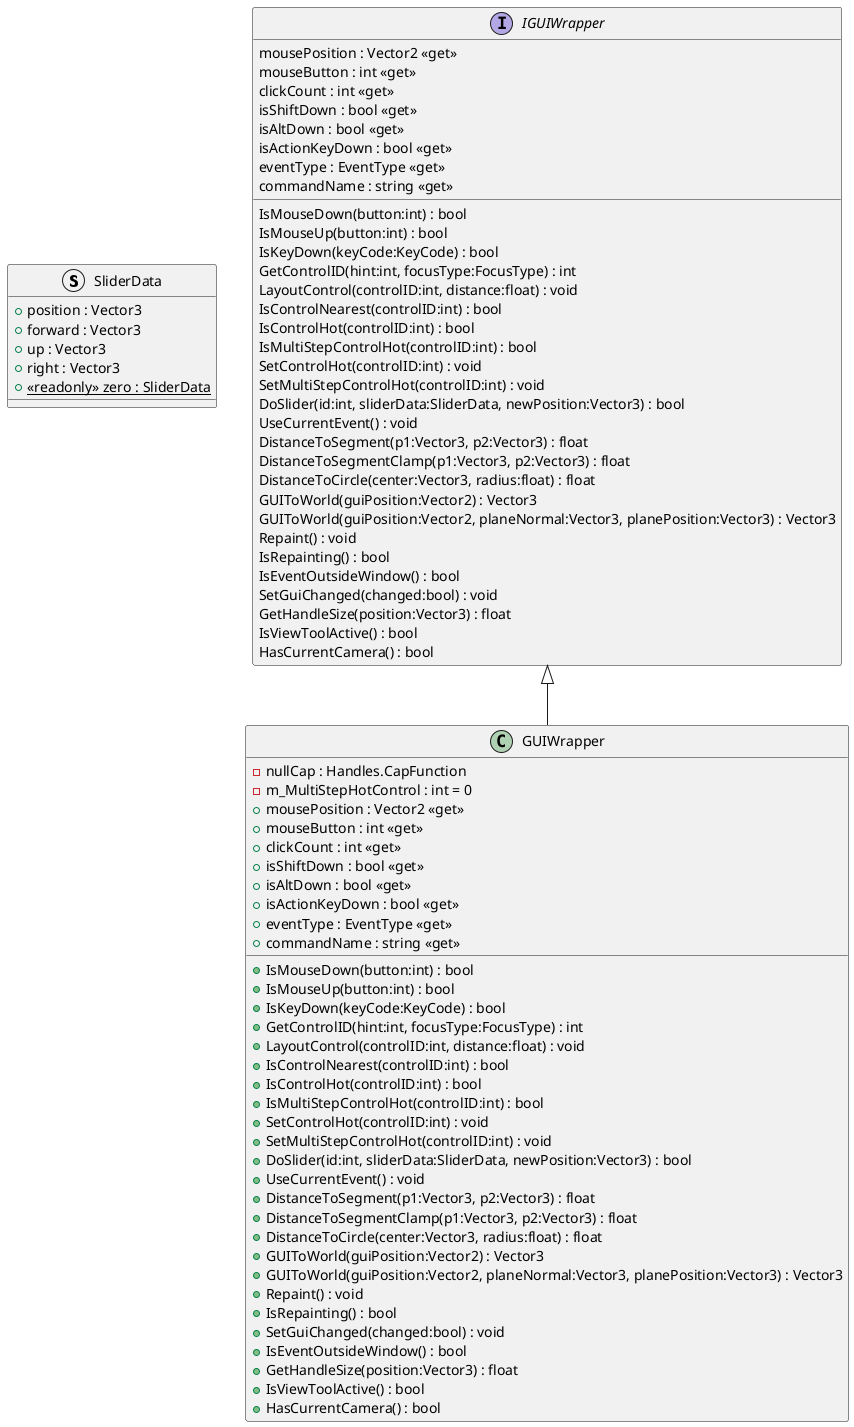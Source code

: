 @startuml
struct SliderData {
    + position : Vector3
    + forward : Vector3
    + up : Vector3
    + right : Vector3
    + {static} <<readonly>> zero : SliderData
}
interface IGUIWrapper {
    mousePosition : Vector2 <<get>>
    mouseButton : int <<get>>
    clickCount : int <<get>>
    isShiftDown : bool <<get>>
    isAltDown : bool <<get>>
    isActionKeyDown : bool <<get>>
    eventType : EventType <<get>>
    commandName : string <<get>>
    IsMouseDown(button:int) : bool
    IsMouseUp(button:int) : bool
    IsKeyDown(keyCode:KeyCode) : bool
    GetControlID(hint:int, focusType:FocusType) : int
    LayoutControl(controlID:int, distance:float) : void
    IsControlNearest(controlID:int) : bool
    IsControlHot(controlID:int) : bool
    IsMultiStepControlHot(controlID:int) : bool
    SetControlHot(controlID:int) : void
    SetMultiStepControlHot(controlID:int) : void
    DoSlider(id:int, sliderData:SliderData, newPosition:Vector3) : bool
    UseCurrentEvent() : void
    DistanceToSegment(p1:Vector3, p2:Vector3) : float
    DistanceToSegmentClamp(p1:Vector3, p2:Vector3) : float
    DistanceToCircle(center:Vector3, radius:float) : float
    GUIToWorld(guiPosition:Vector2) : Vector3
    GUIToWorld(guiPosition:Vector2, planeNormal:Vector3, planePosition:Vector3) : Vector3
    Repaint() : void
    IsRepainting() : bool
    IsEventOutsideWindow() : bool
    SetGuiChanged(changed:bool) : void
    GetHandleSize(position:Vector3) : float
    IsViewToolActive() : bool
    HasCurrentCamera() : bool
}
class GUIWrapper {
    - nullCap : Handles.CapFunction
    - m_MultiStepHotControl : int = 0
    + mousePosition : Vector2 <<get>>
    + mouseButton : int <<get>>
    + clickCount : int <<get>>
    + isShiftDown : bool <<get>>
    + isAltDown : bool <<get>>
    + isActionKeyDown : bool <<get>>
    + eventType : EventType <<get>>
    + commandName : string <<get>>
    + IsMouseDown(button:int) : bool
    + IsMouseUp(button:int) : bool
    + IsKeyDown(keyCode:KeyCode) : bool
    + GetControlID(hint:int, focusType:FocusType) : int
    + LayoutControl(controlID:int, distance:float) : void
    + IsControlNearest(controlID:int) : bool
    + IsControlHot(controlID:int) : bool
    + IsMultiStepControlHot(controlID:int) : bool
    + SetControlHot(controlID:int) : void
    + SetMultiStepControlHot(controlID:int) : void
    + DoSlider(id:int, sliderData:SliderData, newPosition:Vector3) : bool
    + UseCurrentEvent() : void
    + DistanceToSegment(p1:Vector3, p2:Vector3) : float
    + DistanceToSegmentClamp(p1:Vector3, p2:Vector3) : float
    + DistanceToCircle(center:Vector3, radius:float) : float
    + GUIToWorld(guiPosition:Vector2) : Vector3
    + GUIToWorld(guiPosition:Vector2, planeNormal:Vector3, planePosition:Vector3) : Vector3
    + Repaint() : void
    + IsRepainting() : bool
    + SetGuiChanged(changed:bool) : void
    + IsEventOutsideWindow() : bool
    + GetHandleSize(position:Vector3) : float
    + IsViewToolActive() : bool
    + HasCurrentCamera() : bool
}
IGUIWrapper <|-- GUIWrapper
@enduml
